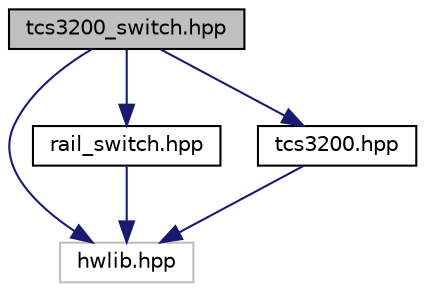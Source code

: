 digraph "tcs3200_switch.hpp"
{
  edge [fontname="Helvetica",fontsize="10",labelfontname="Helvetica",labelfontsize="10"];
  node [fontname="Helvetica",fontsize="10",shape=record];
  Node0 [label="tcs3200_switch.hpp",height=0.2,width=0.4,color="black", fillcolor="grey75", style="filled", fontcolor="black"];
  Node0 -> Node1 [color="midnightblue",fontsize="10",style="solid",fontname="Helvetica"];
  Node1 [label="hwlib.hpp",height=0.2,width=0.4,color="grey75", fillcolor="white", style="filled"];
  Node0 -> Node2 [color="midnightblue",fontsize="10",style="solid",fontname="Helvetica"];
  Node2 [label="rail_switch.hpp",height=0.2,width=0.4,color="black", fillcolor="white", style="filled",URL="$rail__switch_8hpp.html"];
  Node2 -> Node1 [color="midnightblue",fontsize="10",style="solid",fontname="Helvetica"];
  Node0 -> Node3 [color="midnightblue",fontsize="10",style="solid",fontname="Helvetica"];
  Node3 [label="tcs3200.hpp",height=0.2,width=0.4,color="black", fillcolor="white", style="filled",URL="$tcs3200_8hpp.html"];
  Node3 -> Node1 [color="midnightblue",fontsize="10",style="solid",fontname="Helvetica"];
}
